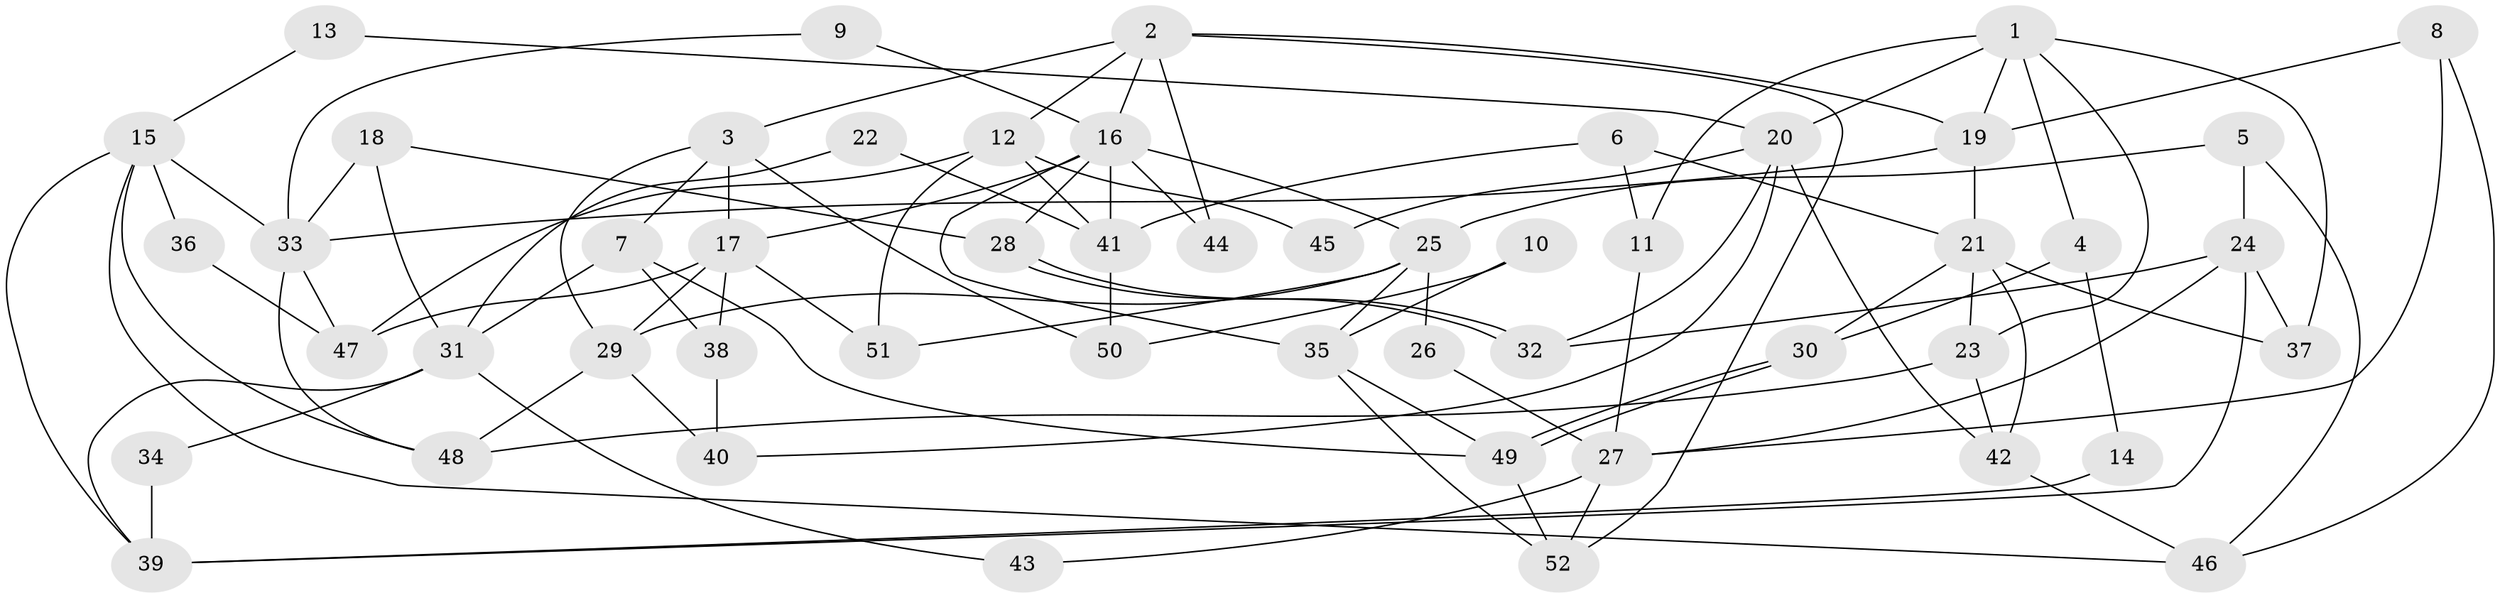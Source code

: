 // coarse degree distribution, {7: 0.09375, 8: 0.0625, 5: 0.125, 3: 0.25, 2: 0.125, 6: 0.15625, 9: 0.09375, 4: 0.09375}
// Generated by graph-tools (version 1.1) at 2025/23/03/03/25 07:23:58]
// undirected, 52 vertices, 104 edges
graph export_dot {
graph [start="1"]
  node [color=gray90,style=filled];
  1;
  2;
  3;
  4;
  5;
  6;
  7;
  8;
  9;
  10;
  11;
  12;
  13;
  14;
  15;
  16;
  17;
  18;
  19;
  20;
  21;
  22;
  23;
  24;
  25;
  26;
  27;
  28;
  29;
  30;
  31;
  32;
  33;
  34;
  35;
  36;
  37;
  38;
  39;
  40;
  41;
  42;
  43;
  44;
  45;
  46;
  47;
  48;
  49;
  50;
  51;
  52;
  1 -- 20;
  1 -- 23;
  1 -- 4;
  1 -- 11;
  1 -- 19;
  1 -- 37;
  2 -- 16;
  2 -- 52;
  2 -- 3;
  2 -- 12;
  2 -- 19;
  2 -- 44;
  3 -- 29;
  3 -- 7;
  3 -- 17;
  3 -- 50;
  4 -- 30;
  4 -- 14;
  5 -- 24;
  5 -- 25;
  5 -- 46;
  6 -- 41;
  6 -- 21;
  6 -- 11;
  7 -- 38;
  7 -- 31;
  7 -- 49;
  8 -- 27;
  8 -- 19;
  8 -- 46;
  9 -- 16;
  9 -- 33;
  10 -- 50;
  10 -- 35;
  11 -- 27;
  12 -- 47;
  12 -- 41;
  12 -- 45;
  12 -- 51;
  13 -- 15;
  13 -- 20;
  14 -- 39;
  15 -- 46;
  15 -- 33;
  15 -- 36;
  15 -- 39;
  15 -- 48;
  16 -- 25;
  16 -- 35;
  16 -- 17;
  16 -- 28;
  16 -- 41;
  16 -- 44;
  17 -- 29;
  17 -- 38;
  17 -- 47;
  17 -- 51;
  18 -- 28;
  18 -- 31;
  18 -- 33;
  19 -- 21;
  19 -- 33;
  20 -- 42;
  20 -- 32;
  20 -- 40;
  20 -- 45;
  21 -- 23;
  21 -- 30;
  21 -- 37;
  21 -- 42;
  22 -- 41;
  22 -- 31;
  23 -- 48;
  23 -- 42;
  24 -- 27;
  24 -- 37;
  24 -- 32;
  24 -- 39;
  25 -- 51;
  25 -- 29;
  25 -- 26;
  25 -- 35;
  26 -- 27;
  27 -- 52;
  27 -- 43;
  28 -- 32;
  28 -- 32;
  29 -- 48;
  29 -- 40;
  30 -- 49;
  30 -- 49;
  31 -- 39;
  31 -- 34;
  31 -- 43;
  33 -- 47;
  33 -- 48;
  34 -- 39;
  35 -- 49;
  35 -- 52;
  36 -- 47;
  38 -- 40;
  41 -- 50;
  42 -- 46;
  49 -- 52;
}
